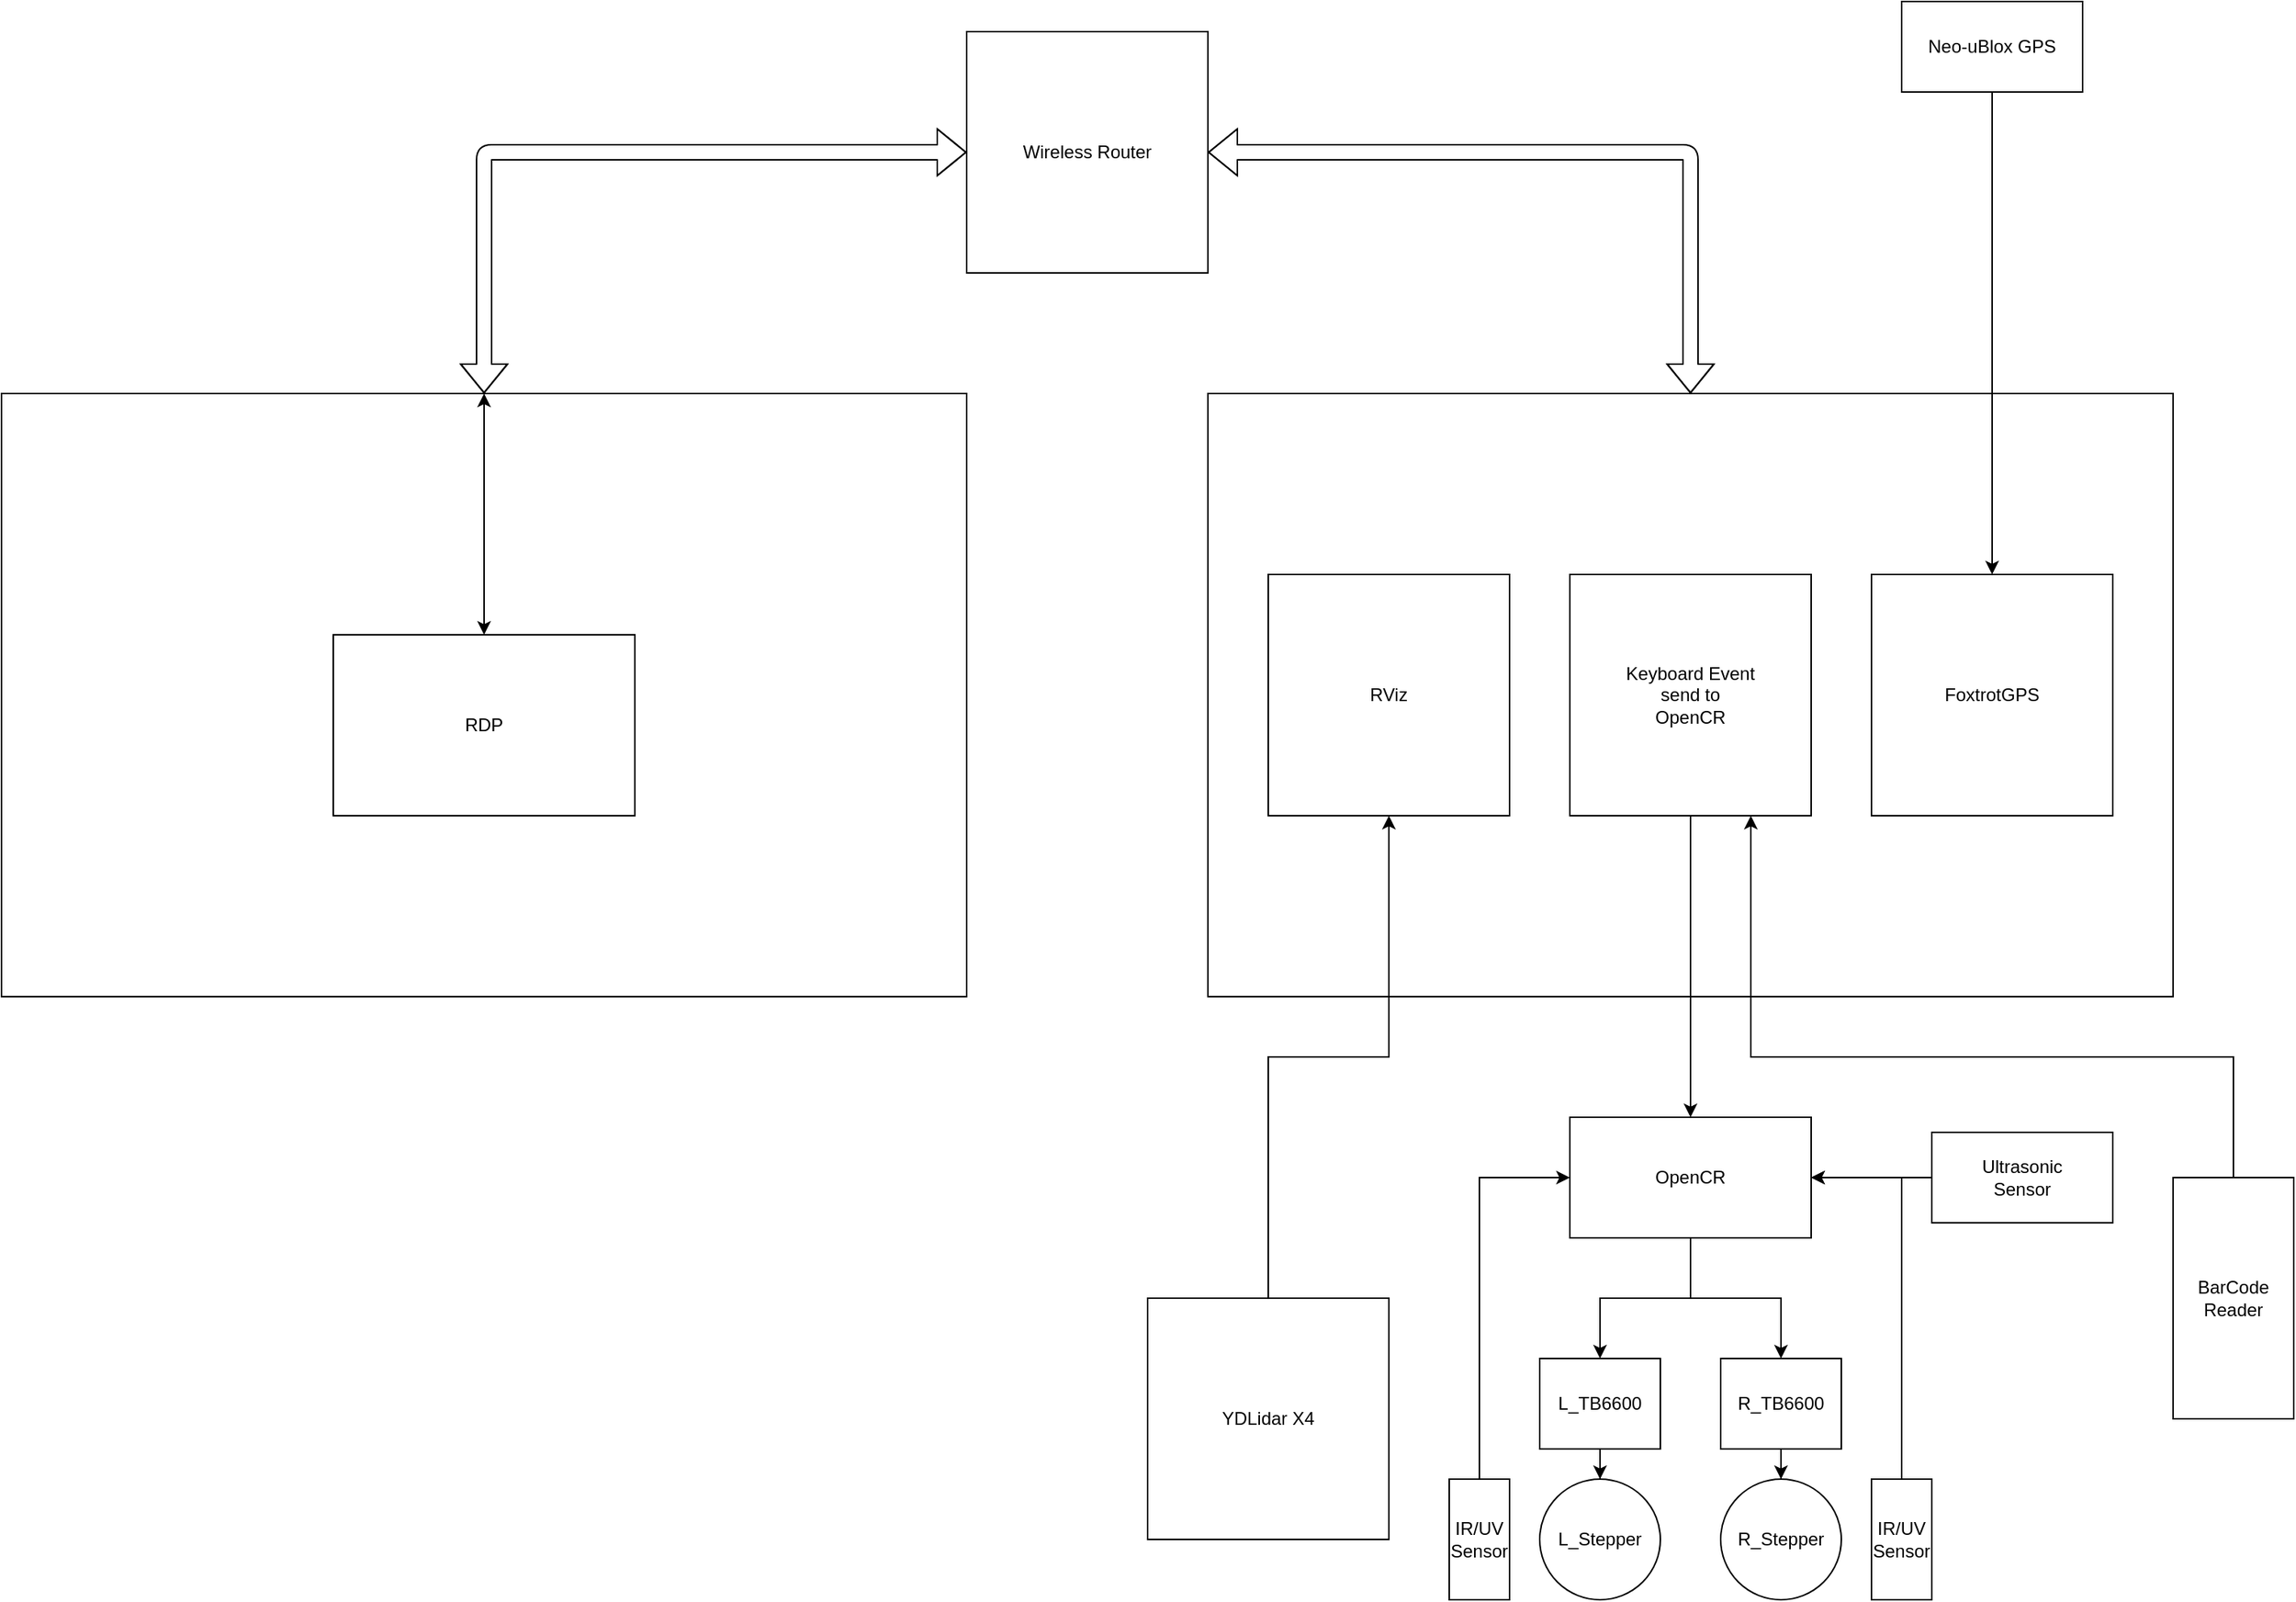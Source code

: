 <mxfile>
    <diagram id="nwFIuO3VXaB-zBdLldnw" name="페이지-1">
        <mxGraphModel dx="1209" dy="555" grid="1" gridSize="10" guides="1" tooltips="1" connect="1" arrows="1" fold="1" page="1" pageScale="1" pageWidth="1654" pageHeight="1169" math="0" shadow="0">
            <root>
                <mxCell id="0"/>
                <mxCell id="1" parent="0"/>
                <mxCell id="13" value="" style="rounded=0;whiteSpace=wrap;html=1;fillColor=none;" parent="1" vertex="1">
                    <mxGeometry x="840" y="320" width="640" height="400" as="geometry"/>
                </mxCell>
                <mxCell id="3" value="FoxtrotGPS" style="whiteSpace=wrap;html=1;" parent="1" vertex="1">
                    <mxGeometry x="1280" y="440" width="160" height="160" as="geometry"/>
                </mxCell>
                <mxCell id="46" style="edgeStyle=orthogonalEdgeStyle;rounded=0;orthogonalLoop=1;jettySize=auto;html=1;entryX=0.5;entryY=0;entryDx=0;entryDy=0;" parent="1" source="4" target="11" edge="1">
                    <mxGeometry relative="1" as="geometry"/>
                </mxCell>
                <mxCell id="4" value="Keyboard Event&lt;br&gt;send to&lt;br&gt;OpenCR" style="whiteSpace=wrap;html=1;" parent="1" vertex="1">
                    <mxGeometry x="1080" y="440" width="160" height="160" as="geometry"/>
                </mxCell>
                <mxCell id="58" style="edgeStyle=orthogonalEdgeStyle;rounded=0;orthogonalLoop=1;jettySize=auto;html=1;entryX=0.5;entryY=0;entryDx=0;entryDy=0;" edge="1" parent="1" source="7" target="3">
                    <mxGeometry relative="1" as="geometry"/>
                </mxCell>
                <mxCell id="7" value="Neo-uBlox GPS" style="whiteSpace=wrap;html=1;" parent="1" vertex="1">
                    <mxGeometry x="1300" y="60" width="120" height="60" as="geometry"/>
                </mxCell>
                <mxCell id="10" value="Wireless Router" style="whiteSpace=wrap;html=1;" parent="1" vertex="1">
                    <mxGeometry x="680" y="80" width="160" height="160" as="geometry"/>
                </mxCell>
                <mxCell id="47" style="edgeStyle=orthogonalEdgeStyle;rounded=0;orthogonalLoop=1;jettySize=auto;html=1;entryX=0.5;entryY=0;entryDx=0;entryDy=0;" parent="1" source="11" target="14" edge="1">
                    <mxGeometry relative="1" as="geometry"/>
                </mxCell>
                <mxCell id="48" style="edgeStyle=orthogonalEdgeStyle;rounded=0;orthogonalLoop=1;jettySize=auto;html=1;entryX=0.5;entryY=0;entryDx=0;entryDy=0;" parent="1" source="11" target="16" edge="1">
                    <mxGeometry relative="1" as="geometry"/>
                </mxCell>
                <mxCell id="11" value="OpenCR" style="whiteSpace=wrap;html=1;" parent="1" vertex="1">
                    <mxGeometry x="1080" y="800" width="160" height="80" as="geometry"/>
                </mxCell>
                <mxCell id="12" value="" style="rounded=0;whiteSpace=wrap;html=1;fillColor=none;" parent="1" vertex="1">
                    <mxGeometry x="40" y="320" width="640" height="400" as="geometry"/>
                </mxCell>
                <mxCell id="50" style="edgeStyle=orthogonalEdgeStyle;rounded=0;orthogonalLoop=1;jettySize=auto;html=1;entryX=0.5;entryY=0;entryDx=0;entryDy=0;" parent="1" source="14" target="15" edge="1">
                    <mxGeometry relative="1" as="geometry"/>
                </mxCell>
                <mxCell id="14" value="L_TB6600" style="whiteSpace=wrap;html=1;" parent="1" vertex="1">
                    <mxGeometry x="1060" y="960" width="80" height="60" as="geometry"/>
                </mxCell>
                <mxCell id="15" value="L_Stepper" style="ellipse;whiteSpace=wrap;html=1;" parent="1" vertex="1">
                    <mxGeometry x="1060" y="1040" width="80" height="80" as="geometry"/>
                </mxCell>
                <mxCell id="49" style="edgeStyle=orthogonalEdgeStyle;rounded=0;orthogonalLoop=1;jettySize=auto;html=1;entryX=0.5;entryY=0;entryDx=0;entryDy=0;" parent="1" source="16" target="17" edge="1">
                    <mxGeometry relative="1" as="geometry"/>
                </mxCell>
                <mxCell id="16" value="R_TB6600" style="whiteSpace=wrap;html=1;" parent="1" vertex="1">
                    <mxGeometry x="1180" y="960" width="80" height="60" as="geometry"/>
                </mxCell>
                <mxCell id="17" value="R_Stepper" style="ellipse;whiteSpace=wrap;html=1;" parent="1" vertex="1">
                    <mxGeometry x="1180" y="1040" width="80" height="80" as="geometry"/>
                </mxCell>
                <mxCell id="30" style="edgeStyle=orthogonalEdgeStyle;rounded=0;orthogonalLoop=1;jettySize=auto;html=1;entryX=0;entryY=0.5;entryDx=0;entryDy=0;" parent="1" source="24" target="11" edge="1">
                    <mxGeometry relative="1" as="geometry">
                        <Array as="points">
                            <mxPoint x="1020" y="840"/>
                        </Array>
                    </mxGeometry>
                </mxCell>
                <mxCell id="24" value="IR/UV &lt;br&gt;Sensor" style="whiteSpace=wrap;html=1;" parent="1" vertex="1">
                    <mxGeometry x="1000" y="1040" width="40" height="80" as="geometry"/>
                </mxCell>
                <mxCell id="29" style="edgeStyle=orthogonalEdgeStyle;rounded=0;orthogonalLoop=1;jettySize=auto;html=1;entryX=1;entryY=0.5;entryDx=0;entryDy=0;" parent="1" source="27" target="11" edge="1">
                    <mxGeometry relative="1" as="geometry">
                        <Array as="points">
                            <mxPoint x="1300" y="840"/>
                        </Array>
                    </mxGeometry>
                </mxCell>
                <mxCell id="27" value="IR/UV &lt;br&gt;Sensor" style="whiteSpace=wrap;html=1;" parent="1" vertex="1">
                    <mxGeometry x="1280" y="1040" width="40" height="80" as="geometry"/>
                </mxCell>
                <mxCell id="36" value="RViz" style="whiteSpace=wrap;html=1;" parent="1" vertex="1">
                    <mxGeometry x="880" y="440" width="160" height="160" as="geometry"/>
                </mxCell>
                <mxCell id="38" style="edgeStyle=orthogonalEdgeStyle;rounded=0;orthogonalLoop=1;jettySize=auto;html=1;entryX=1;entryY=0.5;entryDx=0;entryDy=0;" parent="1" source="37" target="11" edge="1">
                    <mxGeometry relative="1" as="geometry"/>
                </mxCell>
                <mxCell id="37" value="Ultrasonic&lt;br&gt;Sensor" style="whiteSpace=wrap;html=1;" parent="1" vertex="1">
                    <mxGeometry x="1320" y="810" width="120" height="60" as="geometry"/>
                </mxCell>
                <mxCell id="40" style="edgeStyle=orthogonalEdgeStyle;rounded=0;orthogonalLoop=1;jettySize=auto;html=1;entryX=0.5;entryY=1;entryDx=0;entryDy=0;" parent="1" source="39" target="36" edge="1">
                    <mxGeometry relative="1" as="geometry"/>
                </mxCell>
                <mxCell id="39" value="YDLidar X4" style="whiteSpace=wrap;html=1;" parent="1" vertex="1">
                    <mxGeometry x="800" y="920" width="160" height="160" as="geometry"/>
                </mxCell>
                <mxCell id="42" value="RDP" style="whiteSpace=wrap;html=1;" parent="1" vertex="1">
                    <mxGeometry x="260" y="480" width="200" height="120" as="geometry"/>
                </mxCell>
                <mxCell id="51" value="" style="shape=flexArrow;endArrow=classic;startArrow=classic;html=1;entryX=0;entryY=0.5;entryDx=0;entryDy=0;exitX=0.5;exitY=0;exitDx=0;exitDy=0;" parent="1" source="12" target="10" edge="1">
                    <mxGeometry width="100" height="100" relative="1" as="geometry">
                        <mxPoint x="460" y="250" as="sourcePoint"/>
                        <mxPoint x="560" y="150" as="targetPoint"/>
                        <Array as="points">
                            <mxPoint x="360" y="160"/>
                        </Array>
                    </mxGeometry>
                </mxCell>
                <mxCell id="52" value="" style="shape=flexArrow;endArrow=classic;startArrow=classic;html=1;exitX=1;exitY=0.5;exitDx=0;exitDy=0;entryX=0.5;entryY=0;entryDx=0;entryDy=0;" parent="1" source="10" target="13" edge="1">
                    <mxGeometry width="100" height="100" relative="1" as="geometry">
                        <mxPoint x="1030.0" y="230" as="sourcePoint"/>
                        <mxPoint x="1130.0" y="130" as="targetPoint"/>
                        <Array as="points">
                            <mxPoint x="1160" y="160"/>
                        </Array>
                    </mxGeometry>
                </mxCell>
                <mxCell id="57" style="edgeStyle=orthogonalEdgeStyle;rounded=0;orthogonalLoop=1;jettySize=auto;html=1;entryX=0.75;entryY=1;entryDx=0;entryDy=0;" parent="1" source="53" target="4" edge="1">
                    <mxGeometry relative="1" as="geometry">
                        <Array as="points">
                            <mxPoint x="1520" y="760"/>
                            <mxPoint x="1200" y="760"/>
                        </Array>
                    </mxGeometry>
                </mxCell>
                <mxCell id="53" value="BarCode Reader" style="whiteSpace=wrap;html=1;" parent="1" vertex="1">
                    <mxGeometry x="1480" y="840" width="80" height="160" as="geometry"/>
                </mxCell>
                <mxCell id="56" value="" style="endArrow=classic;startArrow=classic;html=1;entryX=0.5;entryY=0;entryDx=0;entryDy=0;exitX=0.5;exitY=0;exitDx=0;exitDy=0;" parent="1" source="42" target="12" edge="1">
                    <mxGeometry width="50" height="50" relative="1" as="geometry">
                        <mxPoint x="800" y="600" as="sourcePoint"/>
                        <mxPoint x="850" y="550" as="targetPoint"/>
                    </mxGeometry>
                </mxCell>
            </root>
        </mxGraphModel>
    </diagram>
</mxfile>